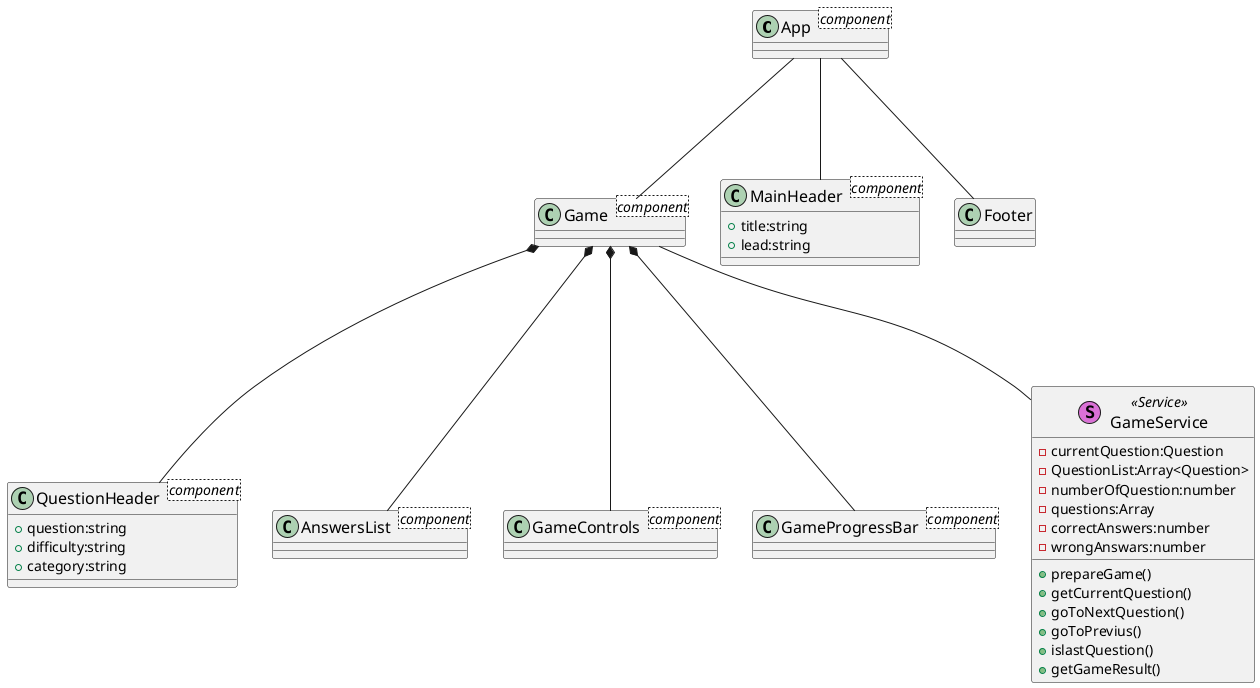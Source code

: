 @startuml

'https://plantuml.com/skinparam
'https://plantuml-documentation.readthedocs.io/en/latest/formatting/all-skin-params.html
'java -jar plantuml.jar -language

skinparam shadowing false
skinparam classFontSize 16
skinparam classStereotypeFontSize 14
'skinparam monochrome reverse
'skinparam classFontColor red
'skinparam classFontName Aapex


  App --- Game
  App --- MainHeader
  App --- Footer

  Game *--- QuestionHeader 
  Game *--- AnswersList
  Game *--- GameControls
  Game *--- GameProgressBar

  Game --- GameService

  class App <component> {}

  class MainHeader <component> {
    + title:string
    + lead:string 
  }

  class QuestionHeader <component> {
    + question:string
    + difficulty:string
    + category:string
  }

  class Game <component> {

  }
  class GameControls <component>
  class GameProgressBar <component>
  class AnswersList <component>
  


  
  class GameService << (S,orchid) Service >> {
      - currentQuestion:Question
      - QuestionList:Array<Question>
      - numberOfQuestion:number
      - questions:Array
      - correctAnswers:number
      - wrongAnswars:number
      ' imposta la partita imposta la pria domanda
      + prepareGame()
      + getCurrentQuestion()
      + goToNextQuestion()
      + goToPrevius()
      + islastQuestion()
      + getGameResult()
  }
@enduml